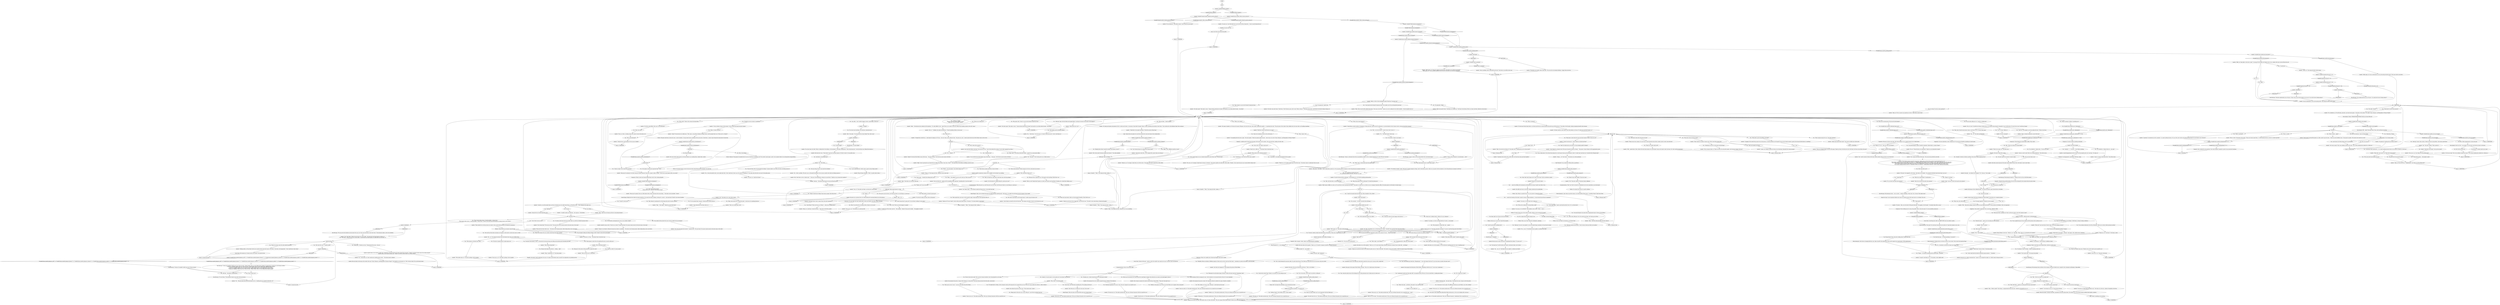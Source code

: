 # PLAZA / ANNETTE
# Daughter of the book shop clerk is standing outside with a small book stand in order to make the shop more inviting. You chat her up.
# ==================================================
digraph G {
	  0 [label="START"];
	  1 [label="input"];
	  2 [label="Annette: \"I'm sorry, sir, I really don't know.\""];
	  3 [label="Kim Kitsuragi: \"Ice bear fridge?\""];
	  4 [label="You: \"Why can't you help me? I'm beyond help, right?\""];
	  5 [label="Annette: \"Crime fiction is about murders or burglaries or things like that. And the work of a policeman or a private detective who's trying to solve a crime and catch the criminals.\""];
	  6 [label="Annette: \"Mum says it's peachy. She was a little afraid at first, there's talk about this house being...\" She looks over her shoulder. \"Cursed.\""];
	  7 [label="You: \"Cursed? In what way?\""];
	  8 [label="You: \"Bankrupt.\""];
	  9 [label="Jump to: [MAINHUB]"];
	  10 [label="You: \"Who are these... famous people?\""];
	  11 [label="You: \"These famous people sound like a bunch of dorks.\""];
	  12 [label="You: \"I'm a detective. I deduce that you... are a girl.\""];
	  13 [label="Annette: \"Hairy, sir. I said hairy. Covered with hair...\" She sways on her feet, puzzled."];
	  14 [label="Endurance: That's not a healthy look. Muscles get bigger, heart grows weaker."];
	  15 [label="Conceptualization: He isn't even drawn right."];
	  16 [label="Annette: She examines the cover, trying to gauge the inner workings of the detective."];
	  17 [label="Annette: \"If you say so, sir.\" She smiles mischievously. \"He's just a fictional character, he's no match for you.\""];
	  18 [label="Annette: \"Of course. You stopped by a few times.\" She looks at you intently. \"You certainly look better than the last time I saw you!\""];
	  19 [label="Annette: She looks at you with sympathy. \"We can talk about something else if you want. Something nicer.\""];
	  20 [label="Annette: \"I don't think that's how fame works, sir...\""];
	  21 [label="You: Don't be ridiculous, I know all these things."];
	  22 [label="You: \"How does this curse... manifest itself?\""];
	  23 [label="Annette: \"Uh... I'm not sure, sir. I don't really know anything about curses...\" She looks around, confused."];
	  24 [label="You: \"Hmm-hmm.\" (Stroke your chin.) \"Enough about the curse... for now.\""];
	  25 [label="Kim Kitsuragi: \"Crime is what we were solving before this conversation began.\""];
	  26 [label="Drama: Not head, child, *headssss*!"];
	  27 [label="You: \"Grit. A total disregard for personal safety. You gotta take the pain. This Mullen guy looks like he'd run to his mom. Ain't got no balls.\""];
	  28 [label="nohub"];
	  29 [label="Annette: \"Hello again, sir! Are you interested in a new and exciting book this time?\" She sways slowly on her feet."];
	  30 [label="You: Don't tell me what to do."];
	  31 [label="Jump to: [GREETHUB]"];
	  32 [label="Annette: \"Oh, that's great!\" Her smile is warm. \"I hope exciting adventures lie ahead! And maybe you can help mother become... less afraid.\""];
	  33 [label="Annette: \"The lights are so pretty when it gets dark.\" She scans the surrounding buildings, a happy look on her face."];
	  34 [label="Inland Empire: Then why does all of this feel like some sad, strange dream?"];
	  35 [label="You: \"Your mother told me about the curse, but she wouldn't let me investigate.\""];
	  36 [label="Annette: \"Uh...\" She doesn't know what to say."];
	  37 [label="Annette: Variable[\"XP.help_annette\"]"];
	  38 [label="Variable[\"XP.help_annette\"]", shape=diamond];
	  39 [label="!(Variable[\"XP.help_annette\"])", shape=diamond];
	  40 [label="Annette: \"What rats? I just read books. Haven't seen a rat in this building in forever.\""];
	  41 [label="You: \"That sounds like a nice story to tell yourself at night. Maybe fame isn't that important after all.\""];
	  42 [label="Annette: \"No, sir, I can't. It would be too tiring to refrain from it. It's already tiring enough to remember to say it all the time. It's nice of you to say I could stop, though.\""];
	  43 [label="Annette: \"That's a friendly enough face, most of the time.\""];
	  44 [label="Annette: \"What's that mean?\""];
	  45 [label="You: \"Look at me! A hideous beast, a failure of a cop. A disgrace.\""];
	  46 [label="Annette: \"A postcard,\" she observes you for a moment, \"is a small cardboard picture. You can write a few words on the other side and send it to your friend or your *beloved*.\""];
	  47 [label="dumbhub"];
	  48 [label="Annette: \"Not in romance books, sir. These are about nice and pretty people, and everyone is happy in the end.\""];
	  49 [label="Jump to: [MAINHUB]"];
	  50 [label="You: \"Fame is... for vain people. I have better things to do.\""];
	  51 [label="You: \"Maybe...?\""];
	  52 [label="Annette: Her eye lands on the sign on the window that says *Crime, Romance, and Biographies of Famous People*. She brightens up and points to it: \"But I do know books! We can talk about books.\""];
	  53 [label="You: \"Fine. I'll show you!\""];
	  54 [label="Annette: \"Sir, sorry, sir. I'm still little?\" She stumbles on her words. \"I don't... I can't...\""];
	  55 [label="You: \"They *deserve* punishment for all the things they had to do get so famous.\""];
	  56 [label="You: \"It's okay.\""];
	  57 [label="You: \"You heard me. Hands up.\""];
	  58 [label="Annette: \"You know... like a cat in the dark! All big-and-wide-eyed.\" She giggles at the thought. \"It certainly looks odd on a man.\""];
	  59 [label="Electrochemistry: Fuck yeah! You should get some party eyes right now! Snap those sequins on you, boy."];
	  60 [label="You: \"There's the mind... and there's *the mind*, if you catch my drift.\""];
	  61 [label="Encyclopedia: Whoah! WHOAH-WHOAH-WHOAH! Hold your horses little girl!"];
	  62 [label="Annette: \"Mhm-mhm,\" she replies. \"And it's kinda like a puzzle, too. You can guess who the criminal is or how the good guys are going to catch him.\""];
	  63 [label="You: \"... each of you tearing at the other's innards, leaving a gaping emptiness, a vacuum heart that still hurts ceaselessly!\""];
	  64 [label="You: \"Yeah, I'm old. That's just what happens to people.\""];
	  65 [label="Kim Kitsuragi: \"Yes, people get that you are *the law*. You really don't have to keep saying it.\""];
	  66 [label="You: I said I know all of these things and I do, god dammit."];
	  67 [label="Jump to: [MAINHUB]"];
	  68 [label="Savoir Faire: Good thing she's didn't say PARTY EYES loud, her mother's nearby..."];
	  69 [label="Annette: \"Didn't mean to offend, sir, sorry, sir. It's just that you don't look like Dick Mullen.\" She points to a book cover, on which you see a strapping Vespertine officer. He stands grimly over the body of a dead woman."];
	  70 [label="You: Say nothing."];
	  71 [label="You: \"Okay, I'm going to *deduce* something now.\""];
	  72 [label="You: Variable[\"plaza.annette_perc_whitecheck\"]"];
	  73 [label="Variable[\"plaza.annette_perc_whitecheck\"]", shape=diamond];
	  74 [label="!(Variable[\"plaza.annette_perc_whitecheck\"])", shape=diamond];
	  75 [label="You: \"Interesting. Thanks.\""];
	  76 [label="Annette: \"Kind of you to offer, sir...\" She doesn't know what else to say."];
	  77 [label="Inland Empire: Yeah, you're certainly the type who might find fame *posthumously*. Who knows, you might even get famous for the *manner* of your death!"];
	  78 [label="Annette: \"That's great, sir!\" She smiles enthusiastically."];
	  79 [label="Annette: \"Why is that?\" She looks puzzled."];
	  80 [label="Annette: \"Or there could be a story about a poor lady getting a rich man. It's about man and lady business, sir.\""];
	  81 [label="Annette: \"Oh, that's auntie Billie. She's nice, if a bit distressed.\""];
	  82 [label="You: \"You have to spend money to make money, see.\""];
	  83 [label="Annette: \"Okay, I understand, sir!\" She looks puzzled."];
	  84 [label="Kim Kitsuragi: \"It does not *manifest* itself in any way. It does not exist.\""];
	  85 [label="You: \"Little girl, pardon the deviation. I wish to discuss books and other such matters.\""];
	  86 [label="Jump to: [MAINHUB]"];
	  87 [label="Annette: She brings out her reddened hands -- her nails are frayed, nearly chewed down to the flesh."];
	  88 [label="Suggestion: She actually is impressed, this is more like a defensive reflex."];
	  89 [label="Annette: \"Yeah, but you don't have party eyes anymore.\""];
	  90 [label="You: \"Want more? Bet I can figure out *why* you bite your nails. I got a few reasons in mind.\""];
	  91 [label="Annette: She nods -- half provocative, half enthusiastic."];
	  92 [label="Annette: \"Yes, sir.\" The girl looks at you quizzically. \"Maybe you are interested in books?\""];
	  93 [label="Annette: She gives you a rather concerned look. \"I guess we can change the subject, sir. I didn't mean to bring you down.\""];
	  94 [label="Annette: \"Yeah, I can see. You don't have party eyes anymore.\""];
	  95 [label="You: \"I could help -- by brutally dismantling the free market.\""];
	  96 [label="You: \"Flexibility. There are millions of different people out there and you have to get into their heads -- sometimes you gotta be the killer to catch the killer.\""];
	  97 [label="Annette: \"Don't say that. He's not even real. You're real.\""];
	  98 [label="Annette: IsKimHere()"];
	  99 [label="IsKimHere()", shape=diamond];
	  100 [label="!(IsKimHere())", shape=diamond];
	  101 [label="You: \"I like playing games... with peoples' minds.\""];
	  102 [label="You: \"Okay, I get it. I can look just like Dick Mullen -- except I'm an actual police officer.\""];
	  103 [label="Jump to: [MAINHUB]"];
	  104 [label="Annette: Variable[\"plaza.annette_heard_of_doomed\"]"];
	  105 [label="Variable[\"plaza.annette_heard_of_doomed\"]", shape=diamond];
	  106 [label="!(Variable[\"plaza.annette_heard_of_doomed\"])", shape=diamond];
	  107 [label="Annette: \"It's a bookstore, sir! We sell books, postcards, and some board games.\" She points at the window. \"It's called *Crime, Romance, and Biographies of Famous People*.\""];
	  108 [label="Annette: \"My name is Annette, sir. My mum, her name is Plaisance, she owns the store. She's inside, minding the register... or organizing the stock.\" The girl gazes at the window, then suddenly jolts, her eyes wide, as if recalling something:"];
	  109 [label="You: \"What about a poor man getting a rich lady?\""];
	  110 [label="You: \"Shouldn't you be at school or something?\""];
	  111 [label="Annette: \"Yes... sir.\" You realise she doesn't have the faintest idea what you're talking about."];
	  112 [label="You: \"Reading those doesn't make the readers more famous, does it?\""];
	  113 [label="Jump to: [Annette: \"\"Mhm!\" She stamps her feet, waiting...\"]"];
	  114 [label="Annette: \"You're not that old... maybe you'll do something really important. Something that *wows the world*!\""];
	  115 [label="Empathy: She is unfazed by your questions. She would consider it impolite to point out any perceived weirdness."];
	  116 [label="You: \"Who is that?\" (Point to the woman browsing books.)"];
	  117 [label="You: \"Hrm! I'm not that old, I'm doing just fine, thank you very much.\""];
	  118 [label="You: \"This sounds rather serious. I should probably... look into this.\"\n\"This sounds rather serious. I should probably... look into this.\" (Narrow your eyes and look through the creaking boards on the window.)"];
	  119 [label="Annette: Variable[\"plaza.annette_greeting_done\"]"];
	  120 [label="Variable[\"plaza.annette_greeting_done\"]", shape=diamond];
	  121 [label="!(Variable[\"plaza.annette_greeting_done\"])", shape=diamond];
	  122 [label="Jump to: [suspiciouscurse]"];
	  123 [label="Annette: The girl is at a loss for words."];
	  124 [label="You: \"I... uh... don't worry, little girl. Got a bit carried away there. Let's back up out of this.\""];
	  125 [label="You: Not a single shred of pride remains in me."];
	  126 [label="Annette: \"That's not a funny joke. At all.\""];
	  127 [label="Annette: \"Uhm... Frittte, maybe?\" She shrugs, a compassionate look in her eyes. \"Alcohol is not good for you, sir.\""];
	  128 [label="You: The girl doesn't know what she's talking about! Forget about this."];
	  129 [label="You: \"So... why didn't you tell me you knew me to begin with?\""];
	  130 [label="Annette: She looks at you with sympathy. \"Cheer up, sir. It's much easier being a fictional character, he doesn't have to deal with... real things.\""];
	  131 [label="Annette: A small disappointment rolls over her, but she promptly gets over it and says: \"It's okay, sir.\""];
	  132 [label="nokimnokim"];
	  133 [label="Kim Kitsuragi: The lieutenant does not flinch at the comment. He does not flinch even a single bit. He is intensely not flinching. It takes effort."];
	  134 [label="Annette: IsKimHere()"];
	  135 [label="IsKimHere()", shape=diamond];
	  136 [label="!(IsKimHere())", shape=diamond];
	  137 [label="You: \"It's just regular trading and selling of things, child. It doesn't work out for most people.\""];
	  138 [label="Kim Kitsuragi: \"Crime is a deviation from the law punishable by either a civil or criminal sentencing. It's what *The Law* prevents.\""];
	  139 [label="You: \"It's not your body that's important in police work, anyway. It's your...\" (Point to your head.)"];
	  140 [label="You: \"A dick with no balls! Bam! Mullen's no real deal, he's got nothing on me.\""];
	  141 [label="Annette: \"I haven't read many of... those. Maybe you should ask Mum?\""];
	  142 [label="Half Light: These people deserve to *die*."];
	  143 [label="Annette: \"I'm sorry, sir, I can't talk right now. I'm very busy with my homework... I have so much homework now.\""];
	  144 [label="mullenhat"];
	  145 [label="Savoir Faire: Did someone say *sneak around in the cellar*? We should do that."];
	  146 [label="Conceptualization: What *was* that? An idea for an unfinished novel stuck somewhere in your fore-brain?"];
	  147 [label="Electrochemistry: Later when you get the chance, you should address these issues -- by getting *drunk*. That'll show them!"];
	  148 [label="Composure: You fail to deduce anything substantial."];
	  149 [label="Annette: \"I do my studies at home at the moment. I have to help Mum keep this place running.\""];
	  150 [label="Annette: \"They shouldn't be, but they seem real. Anyhow, they say that these grounds are doomed for businesses.\""];
	  151 [label="Annette: \"That is so gross.\""];
	  152 [label="Annette: \"But it does make the famous people more famous!\" She smiles gleefully."];
	  153 [label="Annette: \"Yes! There's hope... a lot of famous people got famous late, or even after they died.\""];
	  154 [label="You: \"Thanks, girl. You are very kind.\""];
	  155 [label="Jump to: [MAINHUB]"];
	  156 [label="You: \"I gotta go.\" [Leave]\n\"Okay, bye. See you around, Annette.\" [Leave.]\n\"Okay, got it. See you around.\" [Leave.]"];
	  157 [label="Jump to: [MAINHUB]"];
	  158 [label="You: \"Such a good trooper you are, already learning the value of hard work.\" (Pat her head.)"];
	  159 [label="You: \"Life is gross. So very gross.\""];
	  160 [label="Annette: \"These are not very common. You can't have a choice between bad and bad, nobody wants to read a story like that.\""];
	  161 [label="Annette: \"That's so cool! Maybe they'll make you a book cover picture and everything! Standing over a dead body, holding a gun...\""];
	  162 [label="You: \"But what if I get famous only through dying? I couldn't enjoy the fame at all.\""];
	  163 [label="Annette: \"That makes sense, sir!\" She nods, perhaps a bit too eagerly."];
	  164 [label="Annette: \"If you say so, sir!\" She beams you a piercing smile."];
	  165 [label="Annette: IsKimHere()"];
	  166 [label="IsKimHere()", shape=diamond];
	  167 [label="!(IsKimHere())", shape=diamond];
	  168 [label="mindhub"];
	  169 [label="Volition: Excuse me, I'm not sure I heard that properly..."];
	  170 [label="Annette: \"Yes... yes, sir!\" She blinks her eyes rapidly, in confusion and relief."];
	  171 [label="You: \"There were a few other hints...\""];
	  172 [label="Annette: \"I sure hope you are, sir!\" She rubs her red nose."];
	  173 [label="Jump to: [MAINHUB]"];
	  174 [label="Annette: \"Uh, not really, sir.\""];
	  175 [label="You: \"See, that's what reading those fakey-fake Mullen books gets you. Now you're dealing with a real cop.\""];
	  176 [label="Annette: \"Yes, sir.\" She smiles mischievously. \"He's just a fictional character, I understand. He's no match for you.\""];
	  177 [label="Drama: Psst! You forgot the subterfuge. You're saying this out loud."];
	  178 [label="Annette: Variable[\"plaza.annette_whitecheck_logic_you\"]"];
	  179 [label="Variable[\"plaza.annette_whitecheck_logic_you\"]", shape=diamond];
	  180 [label="!(Variable[\"plaza.annette_whitecheck_logic_you\"])", shape=diamond];
	  181 [label="Annette: \"I'm sorry, sir. I hope things get better soon.\" She looks you in the eye, a gleam of sympathy on her face."];
	  182 [label="Annette: \"Hi, ace detective.\" She smiles warmly. \"Are you here for more books?\""];
	  183 [label="Jump to: [GREETHUB]"];
	  184 [label="You: Hey now, I already made up my mind."];
	  185 [label="Annette: \"Every snowflake is like a little gift from the sky.\" She shivers as one falls on her nose."];
	  186 [label="You: \"It's going fine, I think.\""];
	  187 [label="Jump to: [MAINHUB]"];
	  188 [label="Annette: \"I thought this would fit you... Like thanks for helping out! Not me -- the city I mean. Like a detective does.\" She gives you a hat -- almost exactly like the one Dick Mullen wears on the covers."];
	  189 [label="You: \"One more thing. How do I get inside the building? I already talked to your mom, but she's not letting anyone in.\""];
	  190 [label="Annette: \"Sometimes they break up for a little while, but then they always get back together.\""];
	  191 [label="Annette: IsKimHere()"];
	  192 [label="IsKimHere()", shape=diamond];
	  193 [label="!(IsKimHere())", shape=diamond];
	  194 [label="Half Light: They're all dorks."];
	  195 [label="Annette: Variable[\"doomed.annette_altgreet_passives_shown\"]"];
	  196 [label="Variable[\"doomed.annette_altgreet_passives_shown\"]", shape=diamond];
	  197 [label="!(Variable[\"doomed.annette_altgreet_passives_shown\"])", shape=diamond];
	  198 [label="Annette: \"Okay... sir.\""];
	  199 [label="You: \"How's the business going?\"\n(Shake off the cold.) \"And how's this business doing?\""];
	  200 [label="You: \"Rats have been nibbling on your fingers. Child labour in dismal working conditions...\""];
	  201 [label="Annette: \"I'm signalling that the store is open.\" She nods eagerly. \"Otherwise people might not know... they'd miss out on the *Crime, Romance, and Biographies of Famous People*.\""];
	  202 [label="Annette: \"Yes... sir.\" She smiles apologetically."];
	  203 [label="You: \"What if it's written really well?\""];
	  204 [label="You: \"The economy is all about trust, okay.\""];
	  205 [label="Annette: \"If you say so, sir!\" She smiles, perhaps a bit too eagerly."];
	  206 [label="You: \"Greed, my child. It's always greed.\""];
	  207 [label="Empathy: Dark, arrogant, violent. Likely overcompensating for something."];
	  208 [label="Jump to: [MAINHUB]"];
	  209 [label="Annette: \"But that's like... the same thing.\" She squints her eyes, trying to solve this puzzle."];
	  210 [label="Jump to: [Romance hub]"];
	  211 [label="Annette: She shifts and sways on her feet, looking confused and uncomfortable."];
	  212 [label="Annette: Variable[\"plaza.annette_paint_romance\"]"];
	  213 [label="Variable[\"plaza.annette_paint_romance\"]", shape=diamond];
	  214 [label="!(Variable[\"plaza.annette_paint_romance\"])", shape=diamond];
	  215 [label="Jump to: [MAINHUB]"];
	  216 [label="You: \"On second thought, this seems like an inappropriate topic to discuss with children.\""];
	  217 [label="Annette: She looks around anxiously. Her hands remain folded in front of her. She doesn't want to show them."];
	  218 [label="You: \"You think so? Fine, do better -- deduce something about me.\""];
	  219 [label="Annette: \"Because you usually aren't.\""];
	  220 [label="You: \"Did I ever talk to you?\""];
	  221 [label="Annette: \"Of course not, sir.\" She smiles mischievously. \"He's just a fictional character, he'll be no match for you.\""];
	  222 [label="You: \"A policeman's gotta have *the right stuff*. An ingrained sense of The Law. No one would follow a weakling like Mullen.\""];
	  223 [label="You: \"Actually, I... I... I'm sorry... I can't deduce anything."];
	  224 [label="Kim Kitsuragi: The lieutenant slowly -- ever so slowly -- realizes something. \"Party eyes. Yes, of course. That makes sense.\""];
	  225 [label="You: \"I am also sad and my head hurts.\""];
	  226 [label="You: \"Nothing, forget it. Dick Mullen sucks, is what I meant.\""];
	  227 [label="Jump to: [Annette: \"\"Mhm!\" She stamps her feet, waiting...\"]"];
	  228 [label="Annette: \"Mhm!\" She stamps her feet, waiting for you to say something."];
	  229 [label="Annette: \"Of course, sir. Uhm...\" She doesn't know what else to say."];
	  230 [label="Annette: \"I don't know about that... But I imagine life is great when you're famous.\""];
	  231 [label="Annette: \"Mhm. Mum can get really agitated about that.\" She sways on her feet. \"I guess you can try making her less afraid somehow... then she might trust you.\""];
	  232 [label="Jump to: [MAINHUB]"];
	  233 [label="Annette: \"Um... that's a problem. The only way in is through the bookstore, but my mum is pretty strict about not letting anyone in.\""];
	  234 [label="Annette: \"A fridge?\""];
	  235 [label="Jump to: [MAINHUB]"];
	  236 [label="Annette: \"I'm glad I could help you, sir.\" She smiles a wide, helpful smile."];
	  237 [label="Annette: Variable[\"XP.help_annette\"]"];
	  238 [label="Variable[\"XP.help_annette\"]", shape=diamond];
	  239 [label="!(Variable[\"XP.help_annette\"])", shape=diamond];
	  240 [label="You: \"He isn't even drawn right. This is not how human shoulders work, the perspective is all wrong.\""];
	  241 [label="Annette: \"Exactly. But we've been doing fine so far.\""];
	  242 [label="Logic: Seems like most people who read those books fail to get more famous from reading them."];
	  243 [label="You: \"You can stop calling me 'sir.' I am but a working man.\""];
	  244 [label="Annette: \"Maybe they're just afraid... of books!\" She laughs, with a slight nervous undertone."];
	  245 [label="You: \"What makes you think I'm grown up?\""];
	  246 [label="Annette: She gives you a quizzical look, not understanding the reasoning behind your odd outbursts."];
	  247 [label="Jump to: [dumbhub]"];
	  248 [label="noshivershub"];
	  249 [label="Annette: \"Uh...\" The girl looks back and forth between you two. \"Anything else you wanted to talk about, sir?\""];
	  250 [label="Annette: \"What do you mean, sir?\" She looks wary."];
	  251 [label="You: \"You bite your nails.\""];
	  252 [label="Electrochemistry: Don't leave us hanging like that, man. Open yourself to the experiences of the world, expand your consciousness. With amphetamines."];
	  253 [label="Annette: \"Unlike you, sir.\" She smiles mischievously. \"He's just a fictional character, he's no match for you.\""];
	  254 [label="Annette: Her eyes shine with sympathy. \"Cheer up, sir. No need to compare yourself to a fictional character.\""];
	  255 [label="You: \"Actually, I'd rather not deduce anything. Every time I deduce people get hurt.\""];
	  256 [label="Annette: \"School?\" She rubs her red, chilled nose. \"Well, mine is a big yellow building on Boogie Street. And the people there run it. They say it's a *charity*.\""];
	  257 [label="You: \"They're not doomed. But your mother should learn from their mistakes.\""];
	  258 [label="Annette: IsKimHere()"];
	  259 [label="IsKimHere()", shape=diamond];
	  260 [label="!(IsKimHere())", shape=diamond];
	  261 [label="Annette: \"Crime is what criminals do. And policemen... solve?\""];
	  262 [label="You: \"Soul. That Mullen guy looks like a *Hampelmann* -- who could respect that face? It's not even drawn correctly! He lacks *soul*.\""];
	  263 [label="Annette: \"Yes! Just like the one Dick Mullen wears all the time...\" She grins. \"You'll look way more serious with that.\""];
	  264 [label="Annette: \"Yes!\" She grins. \"I bet it looks good on you. Really serious.\""];
	  265 [label="Jump to: [MAINHUB]"];
	  266 [label="Composure: The swivelling eyes of a loony drug addict. That is what she meant. You were probably gurning too."];
	  267 [label="Empathy: You just can't win."];
	  268 [label="You: \"What is your name?\""];
	  269 [label="MAINHUB"];
	  270 [label="You: \"What is this crime business?!\""];
	  271 [label="You: \"If you grow up to be clever, you'll discover there's no such thing as a 'grown-up.'\""];
	  272 [label="Annette: \"Why would they do that, sir?\""];
	  273 [label="You: \"Okay, yeah, when the next person comes, you'd have to 'sir' or 'ma'am' them again.\""];
	  274 [label="Annette: \"Anyway...\" She looks around again, her nose red from the cold."];
	  275 [label="Annette: \"Well... maybe then it's fine. Maybe if the lady then decides not to pick either, because she doesn't need a bad man. Yes, that would be interesting!\""];
	  276 [label="Annette: Variable[\"plaza.annette_exit_mid_intro\"]"];
	  277 [label="Variable[\"plaza.annette_exit_mid_intro\"]", shape=diamond];
	  278 [label="!(Variable[\"plaza.annette_exit_mid_intro\"])", shape=diamond];
	  279 [label="Annette: \"Obviously, sir.\" She smiles mischievously. \"He's just a fictional character, he's no match for you.\""];
	  280 [label="Annette: \"Ummm... no? I don't know...\" She looks at you with puzzlement."];
	  281 [label="Annette: \"Mhm!\" She nods enthusiastically, obviously relieved."];
	  282 [label="You: Damn right I am! Proud as the Lion of Serber."];
	  283 [label="Volition: It's time to leave it be. You're about to make a child cry. Are you proud of yourself?"];
	  284 [label="Volition: You're not really an automaton, you do know that?"];
	  285 [label="Annette: \"Yes! I stand in this spot all the time.\" She sways back and forth on her feet."];
	  286 [label="Annette: \"Sure he can't, sir.\" She smiles mischievously. \"He's just a fictional character, he's no match for you.\""];
	  287 [label="Annette: \"Like you, sir, of course.\" She smiles mischievously. \"He's just a fictional character, he's no match for you.\""];
	  288 [label="Rhetoric: There must be an economic reason for this."];
	  289 [label="You: \"No, it's too much. I don't want to say that to a little girl.\""];
	  290 [label="You: \"Okay, I guess I will.\""];
	  291 [label="Annette: Variable[\"plaza.annette_shivers_schoolmemory\"]"];
	  292 [label="Variable[\"plaza.annette_shivers_schoolmemory\"]", shape=diamond];
	  293 [label="!(Variable[\"plaza.annette_shivers_schoolmemory\"])", shape=diamond];
	  294 [label="Annette: \"Yes!\" She chirps. \"Please do also look at our wares inside -- the postcards and board games are there, sir.\"\n\"Yes!\" She chirps. \"Please do look at our wares inside -- the postcards and board games you asked about are also there, sir.\""];
	  295 [label="Annette: Annette looks at your shaved, prickly chin. It distinctly contrasts with the oily mutton chops that surround it. \"Maybe I can tell you about some of our books instead?\"\nAnnette looks at your shaved, prickly chin. \"Maybe I can tell you about some of our books instead?\""];
	  296 [label="Jump to: [suspiciouscurse]"];
	  297 [label="You: \"Is it okay if I ask you some questions?\""];
	  298 [label="GREETHUB"];
	  299 [label="Annette: \"Sir? Are you okay?\" Her voice suddenly reaches your mind. \"You've been standing here silently for a while now...\""];
	  300 [label="Annette: Variable[\"XP.help_annette\"]"];
	  301 [label="Variable[\"XP.help_annette\"]", shape=diamond];
	  302 [label="!(Variable[\"XP.help_annette\"])", shape=diamond];
	  303 [label="Annette: \"Yes, she can be quite strict about it.\" Annette nods. \"My mum doesn't let anyone sneak around in the back rooms or the cellar.\""];
	  304 [label="You: \"Hi.\""];
	  305 [label="Annette: \"It's the type of book where there's a rich lady and she has to choose between the good man and the bad man.\" She smiles at the thought, perhaps imagining herself in that situation."];
	  306 [label="You: \"Some can't get noticed, others can't get properly forgotten. That's life for you.\""];
	  307 [label="You: \"You're cold. Can I help in some way?\""];
	  308 [label="Annette: \"Thank you, sir! I work hard.\" She beams a smile."];
	  309 [label="Annette: \"I know, sir.\" She stomps her feet to feel warmer."];
	  310 [label="You: \"What about when both of the men are bad?\""];
	  311 [label="You: \"You know, the economy, it's like... the network of everyone buying and selling and producing and consuming and stuff.\""];
	  312 [label="Annette: \"I think she has a bad husband. Not very nice or helpful.\""];
	  313 [label="Annette: \"Don't be sad, sir.\" She seems genuinely concerned. \"I'm sorry I said that thing about Dick Mullen.\""];
	  314 [label="Annette: \"That's really not a proper romance story. That's more like everyday life!\""];
	  315 [label="You: What is this feeling?"];
	  316 [label="Jump to: [Romance hub]"];
	  317 [label="Annette: \"Okay!\" She looks at you with her wide eyes."];
	  318 [label="Jump to: [MAINHUB]"];
	  319 [label="Annette: She looks at the cover illustration and frowns. \"That's a bit childish...\""];
	  320 [label="Annette: \"Maybe you can show me some *real* deductive police work, sir? Like in the books!\" Her smile is warm and consoling, unlike the imperial image of Dick Mullen."];
	  321 [label="Annette: \"Head. Yes!\""];
	  322 [label="You: \"No-no, think about it! One where they plunge into a torrid spiral of pain and recrimination. Only it's *really long* and drawn out. Scarred for life. Phantom limb!\""];
	  323 [label="Annette: \"I'm sorry, sir, I don't know how to help you...\""];
	  324 [label="Jump to: [MAINHUB]"];
	  325 [label="Annette: \"If you say so, sir. Can I help you with anything else?\""];
	  326 [label="Annette: Variable[\"plaza.annette_white_success_nervous\"]"];
	  327 [label="Variable[\"plaza.annette_white_success_nervous\"]", shape=diamond];
	  328 [label="!(Variable[\"plaza.annette_white_success_nervous\"])", shape=diamond];
	  329 [label="You: \"Yeah, I found a way into the Doomed Commercial Area.\""];
	  330 [label="Annette: \"Hah!\" She smiles. \"You mean like the ice bear fridge? Man, that's scary.\""];
	  331 [label="Composure: There's more that can be achieved here. Ask her to do the same."];
	  332 [label="Annette: \"No, you don't have party eyes anymore.\""];
	  333 [label="Annette: Variable[\"plaza.annette_blackcheck_electrochem_narco\"]"];
	  334 [label="Variable[\"plaza.annette_blackcheck_electrochem_narco\"]", shape=diamond];
	  335 [label="!(Variable[\"plaza.annette_blackcheck_electrochem_narco\"])", shape=diamond];
	  336 [label="You: \"What about a book where the *man and lady business* doesn't work out at all?\""];
	  337 [label="Romance hub"];
	  338 [label="You: \"One could say that entire economies are doomed, as they tend to crash every once in a while.\""];
	  339 [label="Annette: \"That is a book.\" She points at the stands. \"They have stories inside them -- it's like someone told you a story in a really long letter.\""];
	  340 [label="You: \"Never mind... I literally had nothing else to say.\""];
	  341 [label="Annette: \"By your command!\""];
	  342 [label="You: \"No rats in this dilapidated building? Strange.\""];
	  343 [label="You: \"Fame sounds delicious. Maybe someone will write a book about me one day.\""];
	  344 [label="Jump to: [MAINHUB]"];
	  345 [label="You: \"What kind of a store is this anyway?\""];
	  346 [label="You: \"Being smart is the only way to *cop*, little girl. I can do this way better than him.\""];
	  347 [label="Annette: \"Okay...\" She coughs. \"Maybe buy some books then?\""];
	  348 [label="Annette: \"It was okay, sir.\" She's still got a rebellious streak."];
	  349 [label="Annette: \"Isn't that very dangerous?\" She examines the picture of Dick Mullen."];
	  350 [label="Annette: \"Sure you could, sir.\" She smiles mischievously. \"He's just a fictional character, he's no match for your strength.\""];
	  351 [label="Annette: \"If you say so, sir.\" She smiles mischievously. \"He's just a fictional character, he's no match for your... *soul*.\""];
	  352 [label="Empathy: A façade of true professionalism. He is far more intrigued by the situation than his poise reveals."];
	  353 [label="You: \"Never you mind. Either way, I'm not impressed with this Mullen guy.\""];
	  354 [label="You: \"Wow, look at the guy. I'll never be as good as Mullen.\""];
	  355 [label="Kim Kitsuragi: \"Everyone understands you're *the law*. That's why you have that insignia on your arm. So you don't have to keep saying it.\""];
	  356 [label="Annette: \"Okay, sir. This was all very... *enlightening*. Can I help you with anything else?\""];
	  357 [label="You: \"Dick Mullen and the Mistaken Identity.\""];
	  358 [label="Annette: IsKimHere()"];
	  359 [label="IsKimHere()", shape=diamond];
	  360 [label="!(IsKimHere())", shape=diamond];
	  361 [label="You: \"And there's a big fridge there?\""];
	  362 [label="Annette: \"You don't look much like a policeman.\" She examines you, as if to find something policeman-like."];
	  363 [label="You: \"Okay.\""];
	  364 [label="You: \"Wait, where did you get it?\""];
	  365 [label="Annette: She examines the picture, trying to find whatever is wrong with it. She then shrugs and puts the book aside, unconvinced."];
	  366 [label="Jump to: [Romance hub]"];
	  367 [label="Annette: \"Cursed in a way that makes them say that no business has ever really thrived here, sir. That they all go...\" She's looking for the right word..."];
	  368 [label="Annette: \"Oh, kings and queens and generals of old, or artists and writers, or musicians, those kinds of people. There's usually something extraordinary about them.\" She scratches her cold-reddened cheek, then continues:"];
	  369 [label="Annette: \"Hello again, sir!\" The girl is sipping on her hot juice. She looks at you with shy amusement.\n\"Hello again, sir!\" You see Annette sipping on her hot juice. She looks at you with shy amusement."];
	  370 [label="You: \"I get you. I, for example, can't stop making this face.\" (Point at your face.)"];
	  371 [label="Annette: \"Oh. Okay.\" She blinks at you, not knowing how to reply. \"I shouldn't have said that thing about Dick Mullen...\""];
	  372 [label="famehubb"];
	  373 [label="You: \"I should have a word with the store-owner, maybe?\""];
	  374 [label="Annette: \"Eww.\" She shudders."];
	  375 [label="Annette: \"Nothing really, sir. Mum doesn't allow me to sneak around in the back rooms or the cellar.\" She looks a bit disappointed. \"I don't really know what's there.\""];
	  376 [label="You: \"Because that keeps the network... working... right.\""];
	  377 [label="Empathy: She doesn't really understand, but says so to make you feel better about yourself. Your explanation was garbage anyway."];
	  378 [label="You: \"School is stupid. You're lucky not to be there.\""];
	  379 [label="Shivers: You haven't heard a word of what she's been saying these past few moments. You only hear..."];
	  380 [label="Kim Kitsuragi: \"It does not *manifest* itself in any way. It does not exist. I liked it better when we were talking about whether it's appropriate to stand out in the freezing weather.\"\n\"It does not *manifest* itself in any way. It does not exist. I liked it better when we were talking about different types of books.\"\n\"It does not *manifest* itself in any way. It does not exist. I liked it better when we were asking about Dick Mullen.\"\n\"It does not *manifest* itself in any way. It does not exist. I liked it better when we were asking about romance novels.\"\n\"It does not *manifest* itself in any way. It does not exist. I liked it better when we were asking about famous people.\""];
	  381 [label="You: \"But Kim... the plasmic manifestations...\""];
	  382 [label="Kim Kitsuragi: \"No such thing.\" The lieutenant stands at your side, stern and serious."];
	  383 [label="Annette: \"Yes!\" She nods, relieved. \"She knows books, definitely.\""];
	  384 [label="Annette: \"Yes... yes, sir!\" She blinks her eyes rapidly, in confusion and relief."];
	  385 [label="You: \"On second thought, maybe I shouldn't remember. Maybe there's a reason I forgot.\""];
	  386 [label="Electrochemistry: Oh baby, that's not what you have to worry about. Worry about the important thing!"];
	  387 [label="You: \"I don't really like this detective-deduction game anymore...\" (Conclude.)"];
	  388 [label="Annette: \"Come on, don't be silly. That's not a proper deduction.\" She rolls her eyes."];
	  389 [label="You: \"In the eyes of a kid, maybe. The difference between me and Mullen is vast. He's nothing!\""];
	  390 [label="Annette: \"Thank you, sir! I'm glad to help Mum out with the store.\" She doesn't seem to understand what you said."];
	  391 [label="suspiciouscurse"];
	  392 [label="You: \"A quicksilver mind. This Mullen guy looks like he needs four hours just to come up with a single idea.\""];
	  393 [label="You: \"Yeah. Yeah! And it drags on for *years* and *years* with no resolution in sight...\""];
	  394 [label="Encyclopedia: Don't be a fool -- as an expert, it's your duty to tell what you know to everyone."];
	  395 [label="Annette: \"That's very good to hear.\" She flicks you a thumbs up. \"You'll get to the bottom of this in no time! Just like a detective in the stories.\""];
	  396 [label="Annette: \"But, I don't know, you're a *police man*...\" She says it with admiration, eyeing you up and down. \"Maybe you can convince her somehow?\""];
	  397 [label="Annette: She lowers her voice. \"Mum doesn't want me to go there anymore. Not that I want to. It was pretty scary."];
	  398 [label="Annette: \"Yes.\" She smiles."];
	  399 [label="You: \"Yeah, poor people are boring.\""];
	  400 [label="You: \"I doubt that.\""];
	  401 [label="Annette: \"Hello, sir! Step right in, the store is open!\" A young girl with chubby red cheeks waves at you, smiling. Her nose is also red from the cold."];
	  402 [label="You: \"If I looked like Mr. Mullen, all the criminals would go off running the very moment they saw me. This way I can go undercover, blend in, collect evidence.\""];
	  403 [label="You: \"Because I'll be a superstar cop, in the papers and everything! That'll show 'em.\""];
	  404 [label="Empathy: A sudden gush of wind turns the pages of the books on the counters. She covers her face, smiling, but she's cold."];
	  405 [label="You: \"What is a book?\""];
	  406 [label="You: \"What about when everyone is poor?\""];
	  407 [label="Annette: \"Maybe some about other books?\" She rubs her chilled nose with her fist."];
	  408 [label="Jump to: [MAINHUB]"];
	  409 [label="Annette: \"Why would they do that?\""];
	  410 [label="Endurance: You also *feel* old: tired, hardly able to catch your breath, your joints aching constantly."];
	  411 [label="Jump to: [MAINHUB]"];
	  412 [label="You: \"Yeah? You think she has one about an *excruciatingly painful* breakup?\""];
	  413 [label="Annette: Variable[\"plaza.annette_kimjanus_cold\"]  or  Variable[\"plaza.annette_kimjanus_famous\"]  or  Variable[\"plaza.annette_kimjanus_romance\"]  or  Variable[\"plaza.annette_kimjanus_mullen\"]  or  Variable[\"plaza.annette_kimjanus_books\"] < 3"];
	  414 [label="Variable[\"plaza.annette_kimjanus_cold\"]  or  Variable[\"plaza.annette_kimjanus_famous\"]  or  Variable[\"plaza.annette_kimjanus_romance\"]  or  Variable[\"plaza.annette_kimjanus_mullen\"]  or  Variable[\"plaza.annette_kimjanus_books\"] < 3", shape=diamond];
	  415 [label="!(Variable[\"plaza.annette_kimjanus_cold\"]  or  Variable[\"plaza.annette_kimjanus_famous\"]  or  Variable[\"plaza.annette_kimjanus_romance\"]  or  Variable[\"plaza.annette_kimjanus_mullen\"]  or  Variable[\"plaza.annette_kimjanus_books\"] < 3)", shape=diamond];
	  416 [label="bodyhub"];
	  417 [label="Annette: She's trying to examine the shadow-obscured hips of Dick Mullen. \"They don't look rigid to me...\""];
	  418 [label="Jump to: [MAINHUB]"];
	  419 [label="You: \"You can show them to me.\""];
	  420 [label="Annette: \"If you say so, sir.\" She grins victoriously."];
	  421 [label="You: \"It's super simple for a detective such as myself.\""];
	  422 [label="You: \"Either way, another *ace* deduction by the #1 detective in town.\""];
	  423 [label="Annette: She gazes at the image of Dick Mullen, frowning. \"Nooo, he's wicked smart in the stories.\""];
	  424 [label="Annette: She examines the illustration of Dick Mullen, attempting to find his soul. \"I'm not sure I understand...\""];
	  425 [label="Suggestion: Because you know each other. She's been talking to you so openly because you've talked before."];
	  426 [label="Annette: There she stands, swaying on her feet, assaulted by the early spring breeze. She smiles at you. The whole situation suddenly feels familiar, somehow."];
	  427 [label="Jump to: [Annette: \"\"Mhm!\" She stamps her feet, waiting...\"]"];
	  428 [label="Annette: She sighs -- not relieved, but resigned. \"No,\" she says. \"You're right...\""];
	  429 [label="You: \"Good to hear that it's going well. I'm sure there's nothing to worry about.\""];
	  430 [label="You: \"... each of you filling with resentment and bitterness for having *ruined* each other's lives...\""];
	  431 [label="Jump to: [GREETHUB]"];
	  432 [label="Jump to: [MAINHUB]"];
	  433 [label="You: \"It's going bad, *really* bad.\""];
	  434 [label="Annette: \"Maybe? It's the hat Dick Mullen wears all the time...\" She grins with joy. \"You'll look way more serious with that.\""];
	  435 [label="Annette: \"Right. I have to get back to my homework now, before Mum notices. Man, this is *hard*...\" She looks back at the infernal scribblings under her nose."];
	  436 [label="Jump to: [MAINHUB]"];
	  437 [label="Annette: \"I hope you can help her. Help her become less afraid or something...\" She looks at her freezing hands, before hiding them in her coat sleeves."];
	  438 [label="You: \"Huh, well what does a cop look like then?\""];
	  439 [label="You: \"I used to be exactly like that Mullen guy. Then I decided to *live a little*.\""];
	  440 [label="Annette: \"And everything's better now, sir?\""];
	  441 [label="You: \"Yes.\""];
	  442 [label="Annette: She looks at Dick Mullen, frowning."];
	  443 [label="Annette: \"It happens. But usually the guy gets rich in the process, or should actually be rich himself, but has lost his family property unjustly, like during the Revolution or something.\""];
	  444 [label="You: \"Ass up.\""];
	  445 [label="Annette: \"Why is that?\""];
	  446 [label="Annette: She waits intently."];
	  447 [label="Annette: Variable[\"plaza.annette_perc_whitecheck\"] == true"];
	  448 [label="Variable[\"plaza.annette_perc_whitecheck\"] == true", shape=diamond];
	  449 [label="!(Variable[\"plaza.annette_perc_whitecheck\"] == true)", shape=diamond];
	  450 [label="Annette: \"I think that's why people read them. To find the secrets of their fame.\""];
	  451 [label="You: \"Why is she distressed?\""];
	  452 [label="You: \"That's enough romance for me. I had other questions.\""];
	  453 [label="Annette: \"Isn't that kind of a childish thing for a grown-up to say?\""];
	  454 [label="You: \"Little girl, I'm sorry I got agitated. I just can't handle things sometimes. Let's get back to books.\""];
	  455 [label="You: \"Yeah, about that... maybe you could point me toward some booze?\""];
	  456 [label="You: \"Thanks -- I've learned something about myself today.\" (Conclude.)"];
	  457 [label="You: \"I'm a detective. I deduce that... You are very small.\""];
	  458 [label="You: \"I don't really want to DEAL with this. It's too much.\""];
	  459 [label="You: \"You don't need to be worried. I'm here to help.\""];
	  460 [label="Annette: \"Yes!\" She nods, smiling. \"That's exactly it.\""];
	  461 [label="Annette: \"Math...\" She looks into her notebook with trepidation. \"It's really difficult. Like -- really. They say you need it to get rich. Better than standing outside in the cold, I guess.\""];
	  462 [label="Annette: \"Um... she can be pretty strict, you're right about that. I don't really know what to say. You could try sneaking in?\" She smiles shyly, like she's not sure it's the right answer."];
	  463 [label="You: \"Yes. Like a big, big fridge a cop could put a dead body into.\""];
	  464 [label="Empathy: What could you do to help her anyway?"];
	  465 [label="Volition: You clearly have issues you need to address."];
	  466 [label="You: \"I don't know.\""];
	  467 [label="Annette: \"I don't think it's a romance story if the main characters break up, though...\" She pauses, trying to figure out the appropriate answer."];
	  468 [label="Jump to: [MAINHUB]"];
	  469 [label="You: \"Hmm... why indeed? I'm just an old, tired cop. What use am I?\""];
	  470 [label="You: \"Uh, you know -- cut loose, raise hell, blow off steam.\""];
	  471 [label="You: \"You know, nobody actually looks like the guy in the picture. That's just a stupid fantasy of a man.\""];
	  472 [label="Annette: \"Mum says it's necessary to do both, because it builds character. Mum says a proper worker is dutiful -- that's how you get ahead in life, you succeed.\""];
	  473 [label="You: \"Isn't going to school more important than... this?\""];
	  474 [label="You: \"The economy is about the rich exploiting the poor as much as they can.\""];
	  475 [label="You: \"Hello.\""];
	  476 [label="Annette: She sways slowly side-to-side, her wide eyes fixed at you standing there, silently, like a weirdo."];
	  477 [label="You: \"I don't need *help*, I need a real book that tells it how it *is*, not this drivel.\""];
	  478 [label="You: Right. Activate Denial Mode."];
	  479 [label="Annette: \"I wonder how I'll be when I get old...\" She mumbles. \"Maybe I'll also get all wrinkly...\" She giggles to herself."];
	  480 [label="You: \"Hang on. So you... know me? We've met before?\""];
	  481 [label="Annette: \"Sure you can, sir.\" She smiles mischievously. \"He's just a fictional character, he'll be no match for you.\""];
	  482 [label="Jump to: [MAINHUB]"];
	  483 [label="You: \"That's right. A real *failure*.\""];
	  484 [label="Encyclopedia: Pfft... books? Postcards? Easy! Even a kid would know all of this."];
	  485 [label="You: \"Who cares about board games? No one.\""];
	  486 [label="Annette: \"Oh, that's very sad to hear.\" She frowns. \"But it'll pick up soon, don't worry. There's always a... bad spot in the stories, right before the detective figures things out.\""];
	  487 [label="You: \"Little girl, help. My Dick Mullen book ripped before I could get to the end. Do you know what happens?\""];
	  488 [label="Annette: \"Oh, oh...!\" Suddenly, she smiles and perks up. \"I found something while you were away.\""];
	  489 [label="You: \"A detective hat?\""];
	  490 [label="You: \"What is it?\""];
	  491 [label="You: \"I'm currently investigating the curse on your mother's behalf.\""];
	  492 [label="Annette: \"Just what Dick Mullen would ask!\" She lowers her voice. \"I got it from behind the curtains. I'm not really supposed to go there...\""];
	  493 [label="You: \"I'm a policeman myself, by the way.\"\n\"I'm a policeman myself, by the way. *The Law*, as I said.\""];
	  494 [label="You: \"Okay, then maybe I'm not a policeman? Or should stop being one.\""];
	  495 [label="Empathy: She doesn't know what to make of that. But she'll remember it."];
	  496 [label="You: \"I don't think curses are real.\""];
	  497 [label="Annette: \"I wouldn't really say it like that... but I guess so.\" She blushes."];
	  498 [label="Annette: \"Well... they run out of money and have to stop doing business.\""];
	  499 [label="curse hub"];
	  500 [label="Annette: \"More about books, maybe?\" Annette nods eagerly."];
	  501 [label="Annette: Annette's expression remains ever so helpful, but she doesn't say anything."];
	  502 [label="You: \"Right, I had a different question in mind.\""];
	  503 [label="You: \"You think so?\""];
	  504 [label="You: \"It's an intense dedication to the Way of Business. There are no riches without personal sacrifice.\""];
	  505 [label="You: \"'Sir' it is, then. Soldier on.\""];
	  506 [label="Annette: \"My pleasure! Anything else you'd like to know?\""];
	  507 [label="Composure: The girl keeps her hands folded, hidden. Why is that?"];
	  508 [label="Jump to: [MAINHUB]"];
	  509 [label="Annette: \"Thank you, sir! I'm happy to help Mum out with the store.\" She smiles and stands upright like a little soldier."];
	  510 [label="You: Discard thought."];
	  511 [label="Annette: She examines the picture closely. The Vespertine detective exhibits few signs of health or unhealth."];
	  512 [label="You: \"Emotional ineptitude is no way to *cop*. He can't compare to my sensitive soul.\""];
	  513 [label="You: \"You heard me! I'm full of pride and I ready to talk about books. Let's do this.\""];
	  514 [label="Annette: \"Sir?!\" She looks at you, eyes wide in shock."];
	  515 [label="You: \"Hey... Why do you keep your hands folded?\""];
	  516 [label="Empathy: She knows where this is going."];
	  517 [label="Jump to: [MAINHUB]"];
	  518 [label="You: \"*Party eyes*?\""];
	  519 [label="Annette: \"I didn't know I had to do that.\" She looks puzzled."];
	  520 [label="You: \"Because it's the nature of the powerful to exploit the weak.\""];
	  521 [label="Esprit de Corps: I'm not surprised children have seen you running around with *party eyes* on, he thinks. Not at all."];
	  522 [label="You: What are you missing here? Why does this feel familiar?"];
	  523 [label="You: Variable[\"plaza.annette_whitecheck_logic_you\"]"];
	  524 [label="Variable[\"plaza.annette_whitecheck_logic_you\"]", shape=diamond];
	  525 [label="!(Variable[\"plaza.annette_whitecheck_logic_you\"])", shape=diamond];
	  526 [label="Annette: IsKimHere()"];
	  527 [label="IsKimHere()", shape=diamond];
	  528 [label="!(IsKimHere())", shape=diamond];
	  529 [label="You: \"Hey, guess what. I found a way into the Doomed Commercial Area.\""];
	  530 [label="You: \"What is *school* anyway?\""];
	  531 [label="Kim Kitsuragi: \"We can go into the bookstore and ask about the case, but I don't see much more to look *into* here.\" The lieutenant makes a note in his notebook."];
	  532 [label="You: \"Okay, I get it. Crime-murder gets the people going.\""];
	  533 [label="Annette: Variable[\"plaza.annette_said_thelaw\"]"];
	  534 [label="Variable[\"plaza.annette_said_thelaw\"]", shape=diamond];
	  535 [label="!(Variable[\"plaza.annette_said_thelaw\"])", shape=diamond];
	  536 [label="Annette: \"Don't feel sad, sir! Mullen isn't even real. You're real!\""];
	  537 [label="Pain Threshold: No -- your resilience."];
	  538 [label="Pain Threshold: You can take this! Blossom like a pain-flower."];
	  539 [label="Annette: Variable[\"reputation.the_law\"] >=6"];
	  540 [label="Variable[\"reputation.the_law\"] >=6", shape=diamond];
	  541 [label="!(Variable[\"reputation.the_law\"] >=6)", shape=diamond];
	  542 [label="Annette: Variable[\"plaza.annette_cyclo_not_stupid\"]"];
	  543 [label="Variable[\"plaza.annette_cyclo_not_stupid\"]", shape=diamond];
	  544 [label="!(Variable[\"plaza.annette_cyclo_not_stupid\"])", shape=diamond];
	  545 [label="You: \"The police don't have time for games.\""];
	  546 [label="You: \"I can't understand how I didn't notice a giant ice bear fridge myself...\""];
	  547 [label="Kim Kitsuragi: \"Wonderful.\""];
	  548 [label="You: \"No.\""];
	  549 [label="Jump to: [MAINHUB]"];
	  550 [label="You: \"What is romance?\""];
	  551 [label="You: \"I see.\""];
	  552 [label="You: \"You're uptight because of your mother and the pressure she's putting on you.\""];
	  553 [label="You: \"And you're standing out here in the cold because...?\""];
	  554 [label="You: \"Sometimes you have to write about real life things.\""];
	  555 [label="Annette: \"Feel free to step in and browse our wares!\""];
	  556 [label="Savoir Faire: Check out the pose -- rigid as a stick. He couldn't even wipe his own ass. You don't want to be like that."];
	  557 [label="Annette: Her eyes grow wide as she tries to comprehend the outburst. \"I'm sorry, sir?\""];
	  558 [label="You: \"Haha, never mind, girl. I'm quite the joker. I would never do something like that.\""];
	  559 [label="You: \"Yes.\""];
	  560 [label="Annette: \"You're quite sober.\" She snaps back quickly."];
	  561 [label="Annette: \"You've been running around for several days, talking about small churches and how everyone betrayed you, sir.\"\n\"You've been running around all week without your shirt on, sir. Telling people about being a star or something. I don't really understand who those stars are...\"\n\"You've been running around all week without your shirt on, sir. Telling people the end of the world is coming. I don't really understand what you mean by it...\"\n\"You've been running around all week without your shirt on, sir. Apologizing to everyone. I don't really understand what you've done wrong...\"\n\"You've been running around all week, sir. Sometimes without your shirt on -- asking people questions. I haven't really understood what about...\""];
	  562 [label="Jump to: [MAINHUB]"];
	  563 [label="finalehub"];
	  564 [label="Annette: Variable[\"plaza.annette_dumbquestions\"] == 2"];
	  565 [label="Variable[\"plaza.annette_dumbquestions\"] == 2", shape=diamond];
	  566 [label="!(Variable[\"plaza.annette_dumbquestions\"] == 2)", shape=diamond];
	  567 [label="Jump to: [Annette: \"\"Mhm!\" She stamps her feet, waiting...\"]"];
	  568 [label="You: \"I don't know. Let's talk about something else. This making me feel sad.\""];
	  569 [label="Authority: No -- It's your soul, your blue soul."];
	  570 [label="Reaction Speed: No -- your *mind*."];
	  571 [label="You: \"Can I become famous by reading one of those books?\""];
	  572 [label="gohub"];
	  573 [label="Annette: \"Oh, that's great!\" Her smile is warm. \"I hope exciting adventures lie ahead! And maybe you can help mother become... less afraid.\""];
	  574 [label="Annette: \"Hello, sir. How is the investigation going? Found any *cuuurses* yet?\""];
	  575 [label="Annette: IsKimHere()"];
	  576 [label="IsKimHere()", shape=diamond];
	  577 [label="!(IsKimHere())", shape=diamond];
	  578 [label="Annette: Variable[\"TASK.doomed_investigation\"]"];
	  579 [label="Variable[\"TASK.doomed_investigation\"]", shape=diamond];
	  580 [label="!(Variable[\"TASK.doomed_investigation\"])", shape=diamond];
	  581 [label="You: Nah, it feels inappropriate to lecture this girl."];
	  582 [label="Encyclopedia: You're fooling nobody."];
	  583 [label="You: Don't you sass me."];
	  584 [label="Annette: Variable[\"plaza.annette_altgreet_doominvestigation\"]"];
	  585 [label="Variable[\"plaza.annette_altgreet_doominvestigation\"]", shape=diamond];
	  586 [label="!(Variable[\"plaza.annette_altgreet_doominvestigation\"])", shape=diamond];
	  587 [label="Jump to: [MAINHUB]"];
	  588 [label="Annette: Variable[\"TASK.doomed_investigation\"]"];
	  589 [label="Variable[\"TASK.doomed_investigation\"]", shape=diamond];
	  590 [label="!(Variable[\"TASK.doomed_investigation\"])", shape=diamond];
	  591 [label="You: \"Ice bear fridge?\""];
	  592 [label="Jump to: [Romance hub]"];
	  593 [label="Suggestion: You have absolutely no idea. Familiar how? You must have forgotten something you heard again."];
	  594 [label="You: \"Why would anyone want to *read* about crime?\""];
	  595 [label="You: \"Anyhow, it's much easier to work undercover if one doesn't look like him.\""];
	  596 [label="Annette: Dismay flickers in her eyes. \"Maybe so, sir.\" She sighs. \"Okay, I know, it's a bad habit and I shouldn't.\""];
	  597 [label="You: \"Hmm... I actually had other questions.\""];
	  598 [label="You: \"You'll understand when you're older.\""];
	  599 [label="You: \"She's your aunt?\""];
	  600 [label="You: \"Nice enough for a small child, sure... maybe.\""];
	  601 [label="Annette: \"Mhm. I'm sure she can help out!\" She smiles wide. \"Anything else you're curious about?\""];
	  602 [label="Annette: \"Maybe not! No one *needs* a book written about them anyway.\" She grins. \"It's always better to read books!\""];
	  603 [label="Annette: \"That's not nice at all.\" She frowns."];
	  604 [label="Jump to: [MAINHUB]"];
	  605 [label="shivershub"];
	  606 [label="You: \"Probably got a violent streak because he's emotionally stunted.\""];
	  607 [label="You: \"What do you mean better? I look like shit.\""];
	  608 [label="Empathy: You disappointed a small child. Well done, champ."];
	  609 [label="Annette: \"Of course, sir.\" She smiles mischievously. \"He's just a fictional character, he's no match for you.\""];
	  610 [label="Annette: Variable[\"plaza.annette_anatomy_of_fame\"]"];
	  611 [label="Variable[\"plaza.annette_anatomy_of_fame\"]", shape=diamond];
	  612 [label="!(Variable[\"plaza.annette_anatomy_of_fame\"])", shape=diamond];
	  613 [label="You: \"Overshadowed by a fake man? That's harsh.\""];
	  614 [label="You: \"Maybe I should start *killing* these famous people. Hunt them down.\""];
	  615 [label="Jump to: [GREETHUB]"];
	  616 [label="You: \"I also know what a postcard is... it's a small cardboard picture that you can send to a friend or a loved one.\""];
	  617 [label="Jump to: [MAINHUB]"];
	  618 [label="You: \"What are you doing now?\""];
	  619 [label="You: \"I've been in this house and you're right, there's an awful lot of failed businesses there.\""];
	  620 [label="Annette: The girl shrugs cheerfully: \"Well, it is pretty dark in there...\""];
	  621 [label="Annette: \"Yes. Like a bear, but white. There's a fridge below the building, in the basement.\" She points underground. \"With red glowing eyes. I went back there once. Behind the bookstore...\""];
	  622 [label="Annette: \"It's exciting to people, I guess. They get to imagine dangerous things. And it's kinda like a puzzle, where you can guess who the criminal is or how the good guys are going to catch him. \""];
	  623 [label="Annette: \"Come on, anyone would notice that!\" She rolls her eyes."];
	  624 [label="You: \"A man can *never* be truly happy with who he is.\""];
	  625 [label="Annette: \"Board games are like little games on a table, made to pass the time... There are several different ones.\" She pauses to ponder. \"But sailors here mostly buy cards.\""];
	  626 [label="You: \"What's a postcard?\""];
	  627 [label="Annette: \"Those are unhappy books, for most of the pages. People sad about what they have lost. But then it all turns out just fine in the end!\""];
	  628 [label="Annette: \"I don't think you should live life with that fear.\" She stamps on her feet. \"Just try to be the best you can!\""];
	  629 [label="Composure: There is stress and unease behind these words. She's reciting etiquette."];
	  630 [label="Annette: She studies the picture on the cover. \"That sounds smart, I guess.\""];
	  631 [label="You: \"That's just no way to *cop*.\" I can do it way better than Dick Mullen.\""];
	  632 [label="You: \"Mobility is the proper way to *cop*, girl. Dick Mullen can't compete with my hip-grind.\""];
	  633 [label="You: \"Doesn't ring a bell? Alright, I'll ask your mom.\""];
	  634 [label="You: \"I said I'm proud like a goddamn lion!\""];
	  635 [label="Jump to: [MAINHUB]"];
	  636 [label="Annette: \"Well... that proves nothing! Anyone could do an easy deduction like that!\" Her eyes flash with defiance. She's not impressed."];
	  637 [label="You: \"That was a master class move. Whatever, kid, I don't need to prove myself to you.\""];
	  638 [label="Logic: There's something you're missing..."];
	  639 [label="You: \"I hope this entertained you.\""];
	  640 [label="You: \"Policemen live and breathe danger, little girl. Mullen obviously lacks the *chameleonic* skill.\""];
	  641 [label="Annette: \"If you say so, sir.\" She smiles mischievously. \"He's just a fictional character, he's no match for you.\""];
	  642 [label="You: \"It's that bad.\" (Point to your head.)"];
	  643 [label="You: \"Bet he can't even bend over to pick the gun his rigid fingers dropped. Real detectives are sinewy and snake-hipped. Like me.\""];
	  644 [label="Jump to: [MAINHUB]"];
	  645 [label="Volition: Stop. There's no need for this. It's in your power to change the subject."];
	  646 [label="Annette: \"Mhm mhm. You've got it, sir. What about board games?\""];
	  647 [label="You: \"Alright, I think that was enough. I have proven myself.\""];
	  648 [label="Annette: \"Oh...\" She frowns. \"I'm very sorry, sir. I haven't read that one yet. I wish I could help you.\""];
	  649 [label="Annette: \"This must have been really scary...\" She looks at her freezing hands, before hiding them in her coat sleeves."];
	  650 [label="You: \"One more thing. How do I get inside the building?\""];
	  651 [label="You: \"Say, child... *you* wouldn't happen to know a good fridge, would you?\""];
	  652 [label="Annette: \"I guess, yes. People in books are always very interesting. Especially the romance-people.\""];
	  653 [label="Annette: \"Yes! I used to stand out there all the time, before mother told me to focus on my homework.\""];
	  654 [label="Jump to: [MAINHUB]"];
	  655 [label="You: \"Chewed-on-nails... means you're recycling your body material.\""];
	  657 [label="Annette: \"Oh, no-no, sir! I'm happy to help Mum by luring in customers!\" She stands upright and smiles like a little soldier. \"Besides, I have some hot juice in my vacuum bottle to keep warm.\""];
	  658 [label="Annette: \"Are you interested in a new and exciting book?\" She stomps her feet to feel warmer."];
	  659 [label="Annette: \"Okay, sir!\" She stamps her feet, waiting for what comes next."];
	  660 [label="You: \"What do you know about the other failed businesses?\""];
	  661 [label="Annette: \"You look all wrinkly and hairy, like an old person!\""];
	  662 [label="Shivers: Remorse. The parquet of assembly halls, the rows of stall bars are growing cold. The corridors stand empty. A girl's voice somehow finds its way through this strange feeling..."];
	  663 [label="You: \"Poor vitality is no way to *cop*, little girl. I could take him down easy.\""];
	  664 [label="Jump to: [Romance hub]"];
	  665 [label="Annette: \"And you knew this from me keeping my hands folded?\" She shoots you a suspicious glance."];
	  666 [label="Jump to: [MAINHUB]"];
	  667 [label="Jump to: [MAINHUB]"];
	  668 [label="You: \"Sure, when the author does all the thinking for him. Real policemen have to think and act on their own.\""];
	  669 [label="You: \"So I can absorb their *essence*. All their fame will flow into me.\""];
	  670 [label="Kim Kitsuragi: The lieutenant stands by -- looking at the two of you with little interest."];
	  671 [label="You: \"Thanks. I'm trying.\""];
	  672 [label="Annette: IsKimHere()"];
	  673 [label="IsKimHere()", shape=diamond];
	  674 [label="!(IsKimHere())", shape=diamond];
	  675 [label="You: \"I can't get into the Doomed Commercial Area. Your mother won't let me through the back door.\""];
	  676 [label="You: \"Not really.\" [Leave.]"];
	  677 [label="Inland Empire: Behind her the window has been boarded up. You sense the boards creaking, twisting for a second... and some kind of *doubt* in her tense shoulders."];
	  678 [label="Annette: IsKimHere()"];
	  679 [label="IsKimHere()", shape=diamond];
	  680 [label="!(IsKimHere())", shape=diamond];
	  681 [label="You: \"Wait -- not crime *fiction*. I need to know what *crime* is.\""];
	  682 [label="You: \"Little girl, I know what a book is. Books are like very long letters, with stories inside them.\""];
	  683 [label="Annette: \"Which book was it, sir?\""];
	  684 [label="Annette: Annette's eyes go wide: \"She let you in there? Usually she doesn't let anyone sneak around in the back rooms or the cellar.\""];
	  685 [label="Logic: Out of the rain and into the gutter."];
	  686 [label="You: \"I am the law.\""];
	  687 [label="Mullen hub"];
	  688 [label="Annette: \"Maybe you can show me some *real* police work, sir? Like in the books!\" The cover image of Dick Mullen seems to stare at you with harsh disapproval."];
	  689 [label="You: \"Maybe I will.\""];
	  690 [label="Annette: \"Why are they doing that?\""];
	  691 [label="Annette: \"Yes, sir!\" She smiles and takes a sip from her vacuum bottle."];
	  692 [label="Conceptualization: When she grows up, and if she grows up to be clever, she'll discover there's no such thing as a 'grown-up.'"];
	  693 [label="Annette: \"No-no, sir. She's a working woman who comes to look at the books a lot.\""];
	  694 [label="You: \"What's a board... game?\""];
	  695 [label="Annette: \"Sir, please, sir, don't say things like that. You look... nice enough.\""];
	  696 [label="Annette: \"I think you just have to live a happy life!\" She rubs her nose. \"No need to worry about fame or think bad thoughts!\""];
	  697 [label="You: \"Yeah, you heard me. Only losers waste their time with that garbage.\""];
	  698 [label="You: \"I look *Harry*? That can't be me, not *Harry* -- what are you talking about?\""];
	  699 [label="Volition: This is your *tiny* chance for redemption. Apologize."];
	  700 [label="You: \"Wait... How do you know I'm usually not?\""];
	  701 [label="You: \"And I'm having a grand time!\""];
	  702 [label="You: Does that mean... I've been partaking in *narcotics*?"];
	  703 [label="Annette: She raises her eyebrows. \"Say what, sir?\""];
	  704 [label="Annette: \"You don't have to be, sir.\" She smiles mischievously. \"He's just a fictional character, he's no match for you.\""];
	  705 [label="Annette: Variable[\"plaza.annette_mullen_drama\"]"];
	  706 [label="Variable[\"plaza.annette_mullen_drama\"]", shape=diamond];
	  707 [label="!(Variable[\"plaza.annette_mullen_drama\"])", shape=diamond];
	  708 [label="Annette: Variable[\"plaza.annette_cyclo_stupid\"]"];
	  709 [label="Variable[\"plaza.annette_cyclo_stupid\"]", shape=diamond];
	  710 [label="!(Variable[\"plaza.annette_cyclo_stupid\"])", shape=diamond];
	  711 [label="Shivers: The gale wind blows in from the coast, a wind of needles. It wraps itself around a building of brick and mortar. Somewhere, a clamor rings through the honeycomb of classrooms."];
	  712 [label="You: \"Muscle training is flower arranging for men. I bet he thinks he's real manly like that. He isn't. It's just unhealthy.\""];
	  713 [label="You: \"No, I meant your *mind*.\""];
	  714 [label="Annette: \"Okay, sir. I'll try to answer any questions you have. I hope they're about books.\""];
	  715 [label="Annette: Variable[\"reputation.the_law\"] >=3"];
	  716 [label="Variable[\"reputation.the_law\"] >=3", shape=diamond];
	  717 [label="!(Variable[\"reputation.the_law\"] >=3)", shape=diamond];
	  718 [label="Annette: Variable[\"auto.is_snowing\"]"];
	  719 [label="Variable[\"auto.is_snowing\"]", shape=diamond];
	  720 [label="!(Variable[\"auto.is_snowing\"])", shape=diamond];
	  721 [label="Annette: \"Sir? Are you okay?\" Her voice suddenly reaches your mind. \"You've been standing here silently for a while now...\""];
	  722 [label="Annette: IsEvening()"];
	  723 [label="IsEvening()", shape=diamond];
	  724 [label="!(IsEvening())", shape=diamond];
	  725 [label="Jump to: [MAINHUB]"];
	  726 [label="You: \"It's a... fedora?\""];
	  727 [label="Annette: \"You've been there?\" Her eyes go wide. \"My mum never lets me sneak around in the back room or the cellar!\""];
	  0 -> 1
	  1 -> 300
	  2 -> 274
	  3 -> 621
	  4 -> 54
	  5 -> 681
	  5 -> 594
	  5 -> 532
	  6 -> 677
	  7 -> 367
	  8 -> 241
	  9 -> 269
	  10 -> 368
	  11 -> 501
	  12 -> 623
	  13 -> 654
	  14 -> 556
	  15 -> 416
	  16 -> 512
	  17 -> 688
	  18 -> 400
	  18 -> 671
	  18 -> 607
	  19 -> 468
	  20 -> 318
	  21 -> 582
	  22 -> 165
	  23 -> 52
	  24 -> 295
	  25 -> 594
	  25 -> 532
	  26 -> 168
	  27 -> 319
	  28 -> 571
	  28 -> 502
	  29 -> 298
	  30 -> 299
	  31 -> 298
	  32 -> 187
	  33 -> 232
	  34 -> 688
	  35 -> 303
	  36 -> 642
	  37 -> 38
	  37 -> 39
	  38 -> 68
	  39 -> 59
	  40 -> 342
	  41 -> 602
	  42 -> 273
	  42 -> 370
	  42 -> 505
	  43 -> 157
	  44 -> 470
	  45 -> 695
	  46 -> 564
	  47 -> 75
	  47 -> 626
	  47 -> 21
	  47 -> 405
	  47 -> 694
	  48 -> 366
	  49 -> 269
	  50 -> 659
	  51 -> 246
	  52 -> 482
	  53 -> 249
	  54 -> 283
	  55 -> 347
	  56 -> 87
	  57 -> 87
	  58 -> 266
	  59 -> 333
	  60 -> 174
	  61 -> 708
	  62 -> 493
	  63 -> 323
	  64 -> 479
	  65 -> 658
	  66 -> 721
	  67 -> 269
	  68 -> 59
	  69 -> 687
	  70 -> 498
	  71 -> 72
	  72 -> 73
	  72 -> 74
	  73 -> 447
	  74 -> 447
	  75 -> 506
	  76 -> 464
	  77 -> 162
	  77 -> 41
	  77 -> 306
	  78 -> 354
	  78 -> 139
	  78 -> 597
	  78 -> 471
	  79 -> 568
	  79 -> 402
	  80 -> 337
	  81 -> 451
	  81 -> 599
	  82 -> 205
	  83 -> 377
	  84 -> 53
	  84 -> 381
	  85 -> 384
	  86 -> 269
	  87 -> 251
	  88 -> 218
	  88 -> 90
	  89 -> 134
	  90 -> 91
	  91 -> 552
	  91 -> 655
	  91 -> 504
	  91 -> 200
	  92 -> 562
	  93 -> 667
	  94 -> 134
	  95 -> 390
	  96 -> 349
	  97 -> 458
	  97 -> 483
	  97 -> 613
	  98 -> 99
	  98 -> 100
	  99 -> 65
	  100 -> 658
	  101 -> 356
	  102 -> 264
	  103 -> 269
	  104 -> 105
	  104 -> 106
	  105 -> 584
	  106 -> 119
	  107 -> 61
	  108 -> 555
	  109 -> 443
	  110 -> 149
	  111 -> 474
	  111 -> 204
	  111 -> 82
	  111 -> 311
	  112 -> 152
	  113 -> 228
	  114 -> 154
	  114 -> 503
	  115 -> 247
	  116 -> 81
	  117 -> 164
	  118 -> 678
	  119 -> 120
	  119 -> 121
	  120 -> 722
	  121 -> 276
	  122 -> 391
	  123 -> 430
	  124 -> 281
	  125 -> 699
	  126 -> 318
	  127 -> 426
	  128 -> 252
	  129 -> 519
	  130 -> 320
	  131 -> 608
	  132 -> 56
	  132 -> 57
	  133 -> 563
	  134 -> 136
	  134 -> 135
	  135 -> 224
	  136 -> 518
	  137 -> 229
	  138 -> 594
	  138 -> 532
	  139 -> 321
	  140 -> 279
	  141 -> 689
	  141 -> 412
	  142 -> 51
	  142 -> 245
	  142 -> 614
	  142 -> 271
	  143 -> 267
	  144 -> 489
	  144 -> 102
	  144 -> 364
	  144 -> 726
	  145 -> 296
	  146 -> 465
	  147 -> 664
	  148 -> 446
	  149 -> 473
	  149 -> 378
	  149 -> 530
	  150 -> 288
	  151 -> 159
	  152 -> 194
	  153 -> 77
	  154 -> 691
	  155 -> 269
	  157 -> 269
	  158 -> 509
	  159 -> 374
	  160 -> 203
	  161 -> 411
	  162 -> 628
	  163 -> 408
	  164 -> 654
	  165 -> 166
	  165 -> 167
	  166 -> 413
	  167 -> 23
	  168 -> 96
	  168 -> 262
	  168 -> 392
	  168 -> 713
	  168 -> 27
	  169 -> 634
	  170 -> 215
	  171 -> 636
	  172 -> 426
	  173 -> 269
	  174 -> 175
	  175 -> 176
	  176 -> 688
	  177 -> 703
	  178 -> 179
	  178 -> 180
	  179 -> 425
	  180 -> 593
	  181 -> 426
	  182 -> 432
	  183 -> 298
	  184 -> 299
	  185 -> 232
	  186 -> 395
	  187 -> 269
	  188 -> 144
	  189 -> 462
	  190 -> 592
	  191 -> 192
	  191 -> 193
	  192 -> 547
	  193 -> 557
	  194 -> 372
	  195 -> 196
	  195 -> 197
	  196 -> 182
	  197 -> 143
	  198 -> 495
	  199 -> 6
	  200 -> 40
	  201 -> 404
	  202 -> 157
	  203 -> 275
	  204 -> 163
	  205 -> 408
	  206 -> 603
	  207 -> 14
	  208 -> 269
	  209 -> 60
	  209 -> 389
	  210 -> 337
	  211 -> 645
	  212 -> 213
	  212 -> 214
	  213 -> 393
	  214 -> 633
	  215 -> 269
	  216 -> 281
	  217 -> 672
	  218 -> 560
	  219 -> 225
	  219 -> 701
	  219 -> 455
	  220 -> 18
	  221 -> 688
	  222 -> 351
	  223 -> 131
	  224 -> 521
	  225 -> 181
	  226 -> 609
	  227 -> 228
	  228 -> 269
	  229 -> 208
	  230 -> 194
	  231 -> 617
	  232 -> 269
	  233 -> 396
	  234 -> 463
	  235 -> 269
	  236 -> 667
	  237 -> 238
	  237 -> 239
	  238 -> 653
	  239 -> 285
	  240 -> 365
	  241 -> 499
	  242 -> 610
	  243 -> 42
	  244 -> 422
	  244 -> 639
	  245 -> 661
	  246 -> 86
	  247 -> 47
	  248 -> 473
	  248 -> 378
	  249 -> 122
	  250 -> 516
	  251 -> 665
	  252 -> 456
	  252 -> 129
	  253 -> 688
	  254 -> 320
	  255 -> 428
	  256 -> 711
	  257 -> 229
	  258 -> 259
	  258 -> 260
	  259 -> 533
	  260 -> 261
	  261 -> 594
	  261 -> 532
	  262 -> 424
	  263 -> 435
	  264 -> 435
	  265 -> 269
	  266 -> 37
	  267 -> 685
	  268 -> 108
	  269 -> 550
	  269 -> 487
	  269 -> 71
	  269 -> 618
	  269 -> 651
	  269 -> 268
	  269 -> 10
	  269 -> 110
	  269 -> 270
	  269 -> 522
	  269 -> 529
	  269 -> 243
	  269 -> 116
	  269 -> 156
	  270 -> 5
	  271 -> 198
	  272 -> 403
	  272 -> 469
	  273 -> 202
	  274 -> 235
	  275 -> 366
	  276 -> 277
	  276 -> 278
	  277 -> 29
	  278 -> 401
	  279 -> 688
	  280 -> 538
	  281 -> 316
	  282 -> 169
	  283 -> 282
	  283 -> 124
	  283 -> 125
	  283 -> 478
	  284 -> 85
	  285 -> 561
	  286 -> 688
	  287 -> 688
	  288 -> 137
	  288 -> 338
	  288 -> 257
	  289 -> 705
	  290 -> 227
	  291 -> 292
	  291 -> 293
	  292 -> 605
	  293 -> 248
	  294 -> 391
	  295 -> 482
	  296 -> 391
	  297 -> 714
	  298 -> 345
	  298 -> 676
	  298 -> 297
	  299 -> 615
	  300 -> 301
	  300 -> 302
	  301 -> 195
	  302 -> 326
	  303 -> 436
	  304 -> 658
	  305 -> 80
	  306 -> 696
	  307 -> 76
	  308 -> 422
	  308 -> 639
	  309 -> 715
	  310 -> 160
	  311 -> 690
	  312 -> 508
	  313 -> 354
	  313 -> 139
	  313 -> 597
	  313 -> 471
	  314 -> 554
	  314 -> 399
	  315 -> 662
	  316 -> 337
	  317 -> 418
	  318 -> 269
	  319 -> 289
	  319 -> 140
	  320 -> 173
	  321 -> 569
	  322 -> 280
	  323 -> 4
	  323 -> 477
	  324 -> 269
	  325 -> 615
	  326 -> 328
	  326 -> 327
	  327 -> 182
	  328 -> 578
	  329 -> 32
	  330 -> 358
	  331 -> 218
	  331 -> 637
	  332 -> 134
	  333 -> 334
	  333 -> 335
	  334 -> 128
	  334 -> 702
	  335 -> 456
	  335 -> 129
	  336 -> 141
	  337 -> 452
	  337 -> 109
	  337 -> 336
	  337 -> 406
	  337 -> 310
	  338 -> 111
	  339 -> 564
	  340 -> 317
	  341 -> 157
	  342 -> 244
	  343 -> 272
	  344 -> 269
	  345 -> 107
	  346 -> 17
	  347 -> 318
	  348 -> 331
	  349 -> 640
	  350 -> 688
	  351 -> 688
	  352 -> 56
	  352 -> 57
	  353 -> 704
	  354 -> 97
	  355 -> 658
	  356 -> 431
	  357 -> 648
	  358 -> 360
	  358 -> 359
	  359 -> 3
	  360 -> 591
	  361 -> 398
	  362 -> 438
	  362 -> 494
	  363 -> 190
	  364 -> 492
	  365 -> 631
	  366 -> 337
	  367 -> 8
	  367 -> 444
	  367 -> 70
	  368 -> 450
	  369 -> 232
	  370 -> 43
	  371 -> 354
	  371 -> 139
	  371 -> 597
	  371 -> 471
	  372 -> 50
	  372 -> 11
	  372 -> 343
	  373 -> 657
	  374 -> 422
	  374 -> 639
	  375 -> 145
	  376 -> 83
	  377 -> 408
	  378 -> 472
	  379 -> 472
	  380 -> 53
	  380 -> 381
	  381 -> 382
	  382 -> 249
	  383 -> 146
	  384 -> 215
	  385 -> 92
	  386 -> 456
	  386 -> 129
	  387 -> 93
	  388 -> 549
	  389 -> 641
	  390 -> 9
	  391 -> 24
	  391 -> 660
	  391 -> 22
	  392 -> 423
	  393 -> 123
	  394 -> 184
	  394 -> 30
	  395 -> 617
	  396 -> 274
	  397 -> 361
	  398 -> 546
	  398 -> 189
	  398 -> 650
	  399 -> 652
	  400 -> 332
	  401 -> 304
	  401 -> 475
	  401 -> 686
	  402 -> 630
	  403 -> 161
	  404 -> 307
	  404 -> 373
	  404 -> 158
	  404 -> 95
	  405 -> 339
	  406 -> 314
	  407 -> 49
	  408 -> 269
	  409 -> 520
	  409 -> 206
	  410 -> 64
	  410 -> 698
	  410 -> 117
	  411 -> 269
	  412 -> 467
	  413 -> 414
	  413 -> 415
	  414 -> 380
	  415 -> 84
	  416 -> 643
	  416 -> 712
	  416 -> 240
	  416 -> 595
	  416 -> 606
	  417 -> 632
	  418 -> 269
	  419 -> 217
	  420 -> 517
	  421 -> 636
	  422 -> 348
	  423 -> 668
	  424 -> 222
	  425 -> 480
	  425 -> 385
	  426 -> 638
	  427 -> 228
	  428 -> 87
	  429 -> 567
	  430 -> 211
	  431 -> 298
	  432 -> 269
	  433 -> 486
	  434 -> 435
	  435 -> 587
	  436 -> 269
	  437 -> 436
	  438 -> 69
	  439 -> 44
	  440 -> 441
	  440 -> 466
	  440 -> 548
	  441 -> 78
	  442 -> 207
	  443 -> 551
	  444 -> 497
	  445 -> 624
	  445 -> 45
	  445 -> 598
	  446 -> 457
	  446 -> 12
	  446 -> 223
	  447 -> 448
	  447 -> 449
	  448 -> 507
	  449 -> 148
	  450 -> 242
	  451 -> 312
	  452 -> 407
	  453 -> 692
	  454 -> 384
	  455 -> 127
	  456 -> 236
	  457 -> 388
	  458 -> 19
	  459 -> 217
	  460 -> 616
	  460 -> 647
	  461 -> 488
	  462 -> 2
	  463 -> 330
	  464 -> 373
	  464 -> 158
	  464 -> 95
	  465 -> 147
	  466 -> 445
	  467 -> 322
	  467 -> 363
	  468 -> 269
	  469 -> 114
	  470 -> 440
	  471 -> 442
	  472 -> 629
	  473 -> 472
	  474 -> 409
	  475 -> 658
	  476 -> 248
	  477 -> 54
	  478 -> 284
	  479 -> 654
	  480 -> 237
	  481 -> 688
	  482 -> 269
	  483 -> 254
	  484 -> 542
	  485 -> 356
	  486 -> 617
	  487 -> 683
	  488 -> 490
	  489 -> 263
	  490 -> 188
	  491 -> 684
	  492 -> 489
	  492 -> 102
	  492 -> 726
	  493 -> 362
	  494 -> 69
	  495 -> 635
	  496 -> 150
	  497 -> 499
	  498 -> 499
	  499 -> 35
	  499 -> 619
	  499 -> 491
	  499 -> 496
	  499 -> 118
	  500 -> 468
	  501 -> 697
	  501 -> 340
	  502 -> 113
	  503 -> 153
	  504 -> 308
	  505 -> 341
	  506 -> 183
	  507 -> 515
	  508 -> 269
	  509 -> 9
	  510 -> 476
	  511 -> 663
	  512 -> 221
	  513 -> 170
	  514 -> 669
	  514 -> 558
	  514 -> 55
	  515 -> 250
	  516 -> 459
	  516 -> 419
	  516 -> 255
	  517 -> 269
	  518 -> 58
	  519 -> 456
	  519 -> 387
	  520 -> 603
	  521 -> 518
	  522 -> 523
	  523 -> 524
	  523 -> 525
	  524 -> 178
	  525 -> 178
	  526 -> 528
	  526 -> 527
	  527 -> 133
	  528 -> 563
	  529 -> 573
	  530 -> 256
	  531 -> 294
	  532 -> 62
	  533 -> 534
	  533 -> 535
	  534 -> 138
	  535 -> 25
	  536 -> 34
	  537 -> 570
	  538 -> 212
	  539 -> 540
	  539 -> 541
	  540 -> 575
	  541 -> 98
	  542 -> 544
	  542 -> 543
	  543 -> 682
	  543 -> 581
	  544 -> 31
	  545 -> 356
	  546 -> 620
	  547 -> 557
	  548 -> 445
	  549 -> 269
	  550 -> 305
	  551 -> 627
	  552 -> 596
	  553 -> 201
	  554 -> 48
	  555 -> 553
	  555 -> 290
	  556 -> 15
	  557 -> 513
	  558 -> 126
	  559 -> 636
	  560 -> 526
	  561 -> 220
	  562 -> 269
	  563 -> 225
	  563 -> 700
	  563 -> 701
	  563 -> 455
	  564 -> 565
	  564 -> 566
	  565 -> 115
	  566 -> 247
	  567 -> 228
	  568 -> 536
	  569 -> 537
	  570 -> 26
	  571 -> 230
	  572 -> 112
	  572 -> 502
	  573 -> 324
	  574 -> 433
	  574 -> 329
	  574 -> 186
	  574 -> 675
	  575 -> 576
	  575 -> 577
	  576 -> 355
	  577 -> 658
	  578 -> 579
	  578 -> 580
	  579 -> 104
	  580 -> 119
	  581 -> 394
	  582 -> 66
	  582 -> 583
	  583 -> 721
	  584 -> 585
	  584 -> 586
	  585 -> 119
	  586 -> 574
	  587 -> 269
	  588 -> 589
	  588 -> 590
	  589 -> 103
	  590 -> 199
	  591 -> 621
	  592 -> 337
	  593 -> 265
	  594 -> 622
	  595 -> 79
	  596 -> 422
	  596 -> 639
	  597 -> 500
	  598 -> 371
	  599 -> 693
	  600 -> 313
	  601 -> 210
	  602 -> 155
	  603 -> 408
	  604 -> 269
	  605 -> 315
	  605 -> 510
	  606 -> 16
	  607 -> 89
	  608 -> 549
	  609 -> 688
	  610 -> 611
	  610 -> 612
	  611 -> 572
	  612 -> 28
	  613 -> 130
	  614 -> 514
	  615 -> 298
	  616 -> 646
	  617 -> 269
	  618 -> 461
	  619 -> 727
	  620 -> 274
	  621 -> 397
	  622 -> 493
	  623 -> 549
	  624 -> 371
	  625 -> 564
	  626 -> 46
	  627 -> 366
	  628 -> 155
	  629 -> 588
	  630 -> 346
	  631 -> 481
	  632 -> 286
	  633 -> 383
	  634 -> 191
	  635 -> 269
	  636 -> 88
	  637 -> 420
	  638 -> 666
	  639 -> 348
	  640 -> 253
	  641 -> 688
	  642 -> 258
	  643 -> 417
	  644 -> 269
	  645 -> 216
	  645 -> 63
	  646 -> 545
	  646 -> 101
	  646 -> 485
	  647 -> 325
	  648 -> 725
	  649 -> 436
	  650 -> 233
	  651 -> 234
	  652 -> 366
	  653 -> 561
	  654 -> 269
	  655 -> 151
	  657 -> 9
	  658 -> 298
	  659 -> 344
	  660 -> 375
	  661 -> 410
	  662 -> 379
	  663 -> 350
	  664 -> 337
	  665 -> 171
	  665 -> 421
	  665 -> 559
	  666 -> 269
	  667 -> 269
	  668 -> 287
	  669 -> 20
	  670 -> 352
	  671 -> 94
	  672 -> 673
	  672 -> 674
	  673 -> 670
	  674 -> 132
	  675 -> 231
	  677 -> 429
	  677 -> 7
	  678 -> 680
	  678 -> 679
	  679 -> 531
	  680 -> 294
	  681 -> 36
	  682 -> 460
	  683 -> 357
	  684 -> 437
	  685 -> 67
	  686 -> 309
	  687 -> 439
	  687 -> 354
	  687 -> 139
	  687 -> 597
	  687 -> 471
	  688 -> 644
	  689 -> 601
	  690 -> 376
	  691 -> 604
	  692 -> 142
	  693 -> 451
	  694 -> 625
	  695 -> 600
	  696 -> 155
	  697 -> 453
	  698 -> 13
	  699 -> 454
	  700 -> 219
	  701 -> 172
	  702 -> 386
	  703 -> 353
	  703 -> 226
	  704 -> 688
	  705 -> 706
	  705 -> 707
	  706 -> 177
	  707 -> 703
	  708 -> 709
	  708 -> 710
	  709 -> 47
	  710 -> 484
	  711 -> 291
	  712 -> 511
	  713 -> 209
	  714 -> 269
	  715 -> 716
	  715 -> 717
	  716 -> 539
	  717 -> 658
	  718 -> 720
	  718 -> 719
	  719 -> 185
	  720 -> 369
	  721 -> 183
	  722 -> 723
	  722 -> 724
	  723 -> 33
	  724 -> 718
	  725 -> 269
	  726 -> 434
	  727 -> 649
}

